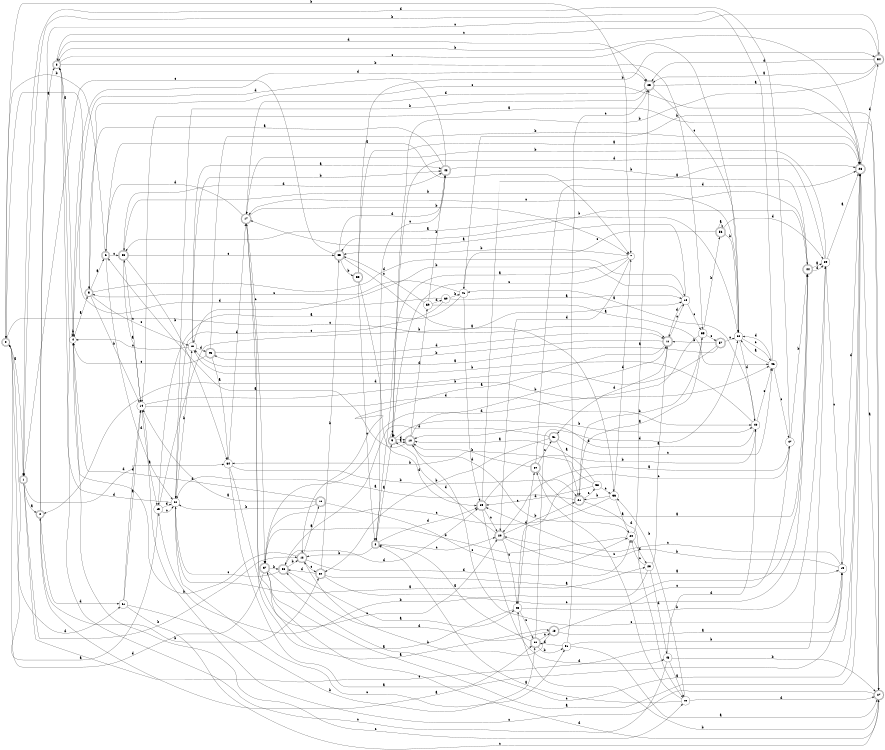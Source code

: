 digraph n50_4 {
__start0 [label="" shape="none"];

rankdir=LR;
size="8,5";

s0 [style="rounded,filled", color="black", fillcolor="white" shape="doublecircle", label="0"];
s1 [style="rounded,filled", color="black", fillcolor="white" shape="doublecircle", label="1"];
s2 [style="rounded,filled", color="black", fillcolor="white" shape="doublecircle", label="2"];
s3 [style="rounded,filled", color="black", fillcolor="white" shape="doublecircle", label="3"];
s4 [style="filled", color="black", fillcolor="white" shape="circle", label="4"];
s5 [style="rounded,filled", color="black", fillcolor="white" shape="doublecircle", label="5"];
s6 [style="rounded,filled", color="black", fillcolor="white" shape="doublecircle", label="6"];
s7 [style="filled", color="black", fillcolor="white" shape="circle", label="7"];
s8 [style="rounded,filled", color="black", fillcolor="white" shape="doublecircle", label="8"];
s9 [style="rounded,filled", color="black", fillcolor="white" shape="doublecircle", label="9"];
s10 [style="rounded,filled", color="black", fillcolor="white" shape="doublecircle", label="10"];
s11 [style="rounded,filled", color="black", fillcolor="white" shape="doublecircle", label="11"];
s12 [style="rounded,filled", color="black", fillcolor="white" shape="doublecircle", label="12"];
s13 [style="rounded,filled", color="black", fillcolor="white" shape="doublecircle", label="13"];
s14 [style="filled", color="black", fillcolor="white" shape="circle", label="14"];
s15 [style="filled", color="black", fillcolor="white" shape="circle", label="15"];
s16 [style="filled", color="black", fillcolor="white" shape="circle", label="16"];
s17 [style="rounded,filled", color="black", fillcolor="white" shape="doublecircle", label="17"];
s18 [style="rounded,filled", color="black", fillcolor="white" shape="doublecircle", label="18"];
s19 [style="filled", color="black", fillcolor="white" shape="circle", label="19"];
s20 [style="rounded,filled", color="black", fillcolor="white" shape="doublecircle", label="20"];
s21 [style="rounded,filled", color="black", fillcolor="white" shape="doublecircle", label="21"];
s22 [style="filled", color="black", fillcolor="white" shape="circle", label="22"];
s23 [style="filled", color="black", fillcolor="white" shape="circle", label="23"];
s24 [style="filled", color="black", fillcolor="white" shape="circle", label="24"];
s25 [style="rounded,filled", color="black", fillcolor="white" shape="doublecircle", label="25"];
s26 [style="rounded,filled", color="black", fillcolor="white" shape="doublecircle", label="26"];
s27 [style="rounded,filled", color="black", fillcolor="white" shape="doublecircle", label="27"];
s28 [style="filled", color="black", fillcolor="white" shape="circle", label="28"];
s29 [style="filled", color="black", fillcolor="white" shape="circle", label="29"];
s30 [style="rounded,filled", color="black", fillcolor="white" shape="doublecircle", label="30"];
s31 [style="filled", color="black", fillcolor="white" shape="circle", label="31"];
s32 [style="filled", color="black", fillcolor="white" shape="circle", label="32"];
s33 [style="rounded,filled", color="black", fillcolor="white" shape="doublecircle", label="33"];
s34 [style="filled", color="black", fillcolor="white" shape="circle", label="34"];
s35 [style="rounded,filled", color="black", fillcolor="white" shape="doublecircle", label="35"];
s36 [style="filled", color="black", fillcolor="white" shape="circle", label="36"];
s37 [style="rounded,filled", color="black", fillcolor="white" shape="doublecircle", label="37"];
s38 [style="rounded,filled", color="black", fillcolor="white" shape="doublecircle", label="38"];
s39 [style="rounded,filled", color="black", fillcolor="white" shape="doublecircle", label="39"];
s40 [style="filled", color="black", fillcolor="white" shape="circle", label="40"];
s41 [style="filled", color="black", fillcolor="white" shape="circle", label="41"];
s42 [style="filled", color="black", fillcolor="white" shape="circle", label="42"];
s43 [style="rounded,filled", color="black", fillcolor="white" shape="doublecircle", label="43"];
s44 [style="rounded,filled", color="black", fillcolor="white" shape="doublecircle", label="44"];
s45 [style="rounded,filled", color="black", fillcolor="white" shape="doublecircle", label="45"];
s46 [style="filled", color="black", fillcolor="white" shape="circle", label="46"];
s47 [style="filled", color="black", fillcolor="white" shape="circle", label="47"];
s48 [style="filled", color="black", fillcolor="white" shape="circle", label="48"];
s49 [style="filled", color="black", fillcolor="white" shape="circle", label="49"];
s50 [style="rounded,filled", color="black", fillcolor="white" shape="doublecircle", label="50"];
s51 [style="rounded,filled", color="black", fillcolor="white" shape="doublecircle", label="51"];
s52 [style="rounded,filled", color="black", fillcolor="white" shape="doublecircle", label="52"];
s53 [style="rounded,filled", color="black", fillcolor="white" shape="doublecircle", label="53"];
s54 [style="rounded,filled", color="black", fillcolor="white" shape="doublecircle", label="54"];
s55 [style="filled", color="black", fillcolor="white" shape="circle", label="55"];
s56 [style="rounded,filled", color="black", fillcolor="white" shape="doublecircle", label="56"];
s57 [style="rounded,filled", color="black", fillcolor="white" shape="doublecircle", label="57"];
s58 [style="filled", color="black", fillcolor="white" shape="circle", label="58"];
s59 [style="filled", color="black", fillcolor="white" shape="circle", label="59"];
s60 [style="filled", color="black", fillcolor="white" shape="circle", label="60"];
s61 [style="filled", color="black", fillcolor="white" shape="circle", label="61"];
s0 -> s1 [label="a"];
s0 -> s7 [label="b"];
s0 -> s11 [label="c"];
s0 -> s61 [label="d"];
s1 -> s2 [label="a"];
s1 -> s12 [label="b"];
s1 -> s29 [label="c"];
s1 -> s34 [label="d"];
s2 -> s3 [label="a"];
s2 -> s52 [label="b"];
s2 -> s54 [label="c"];
s2 -> s61 [label="d"];
s3 -> s4 [label="a"];
s3 -> s55 [label="b"];
s3 -> s32 [label="c"];
s3 -> s25 [label="d"];
s4 -> s5 [label="a"];
s4 -> s4 [label="b"];
s4 -> s49 [label="c"];
s4 -> s25 [label="d"];
s5 -> s6 [label="a"];
s5 -> s14 [label="b"];
s5 -> s42 [label="c"];
s5 -> s16 [label="d"];
s6 -> s7 [label="a"];
s6 -> s0 [label="b"];
s6 -> s33 [label="c"];
s6 -> s22 [label="d"];
s7 -> s8 [label="a"];
s7 -> s35 [label="b"];
s7 -> s9 [label="c"];
s7 -> s20 [label="d"];
s8 -> s9 [label="a"];
s8 -> s12 [label="b"];
s8 -> s20 [label="c"];
s8 -> s39 [label="d"];
s9 -> s10 [label="a"];
s9 -> s40 [label="b"];
s9 -> s9 [label="c"];
s9 -> s10 [label="d"];
s10 -> s6 [label="a"];
s10 -> s11 [label="b"];
s10 -> s19 [label="c"];
s10 -> s59 [label="d"];
s11 -> s12 [label="a"];
s11 -> s45 [label="b"];
s11 -> s16 [label="c"];
s11 -> s51 [label="d"];
s12 -> s13 [label="a"];
s12 -> s4 [label="b"];
s12 -> s52 [label="c"];
s12 -> s24 [label="d"];
s13 -> s14 [label="a"];
s13 -> s22 [label="b"];
s13 -> s24 [label="c"];
s13 -> s4 [label="d"];
s14 -> s15 [label="a"];
s14 -> s46 [label="b"];
s14 -> s33 [label="c"];
s14 -> s40 [label="d"];
s15 -> s0 [label="a"];
s15 -> s16 [label="b"];
s15 -> s22 [label="c"];
s15 -> s22 [label="d"];
s16 -> s17 [label="a"];
s16 -> s42 [label="b"];
s16 -> s55 [label="c"];
s16 -> s11 [label="d"];
s17 -> s18 [label="a"];
s17 -> s7 [label="b"];
s17 -> s37 [label="c"];
s17 -> s6 [label="d"];
s18 -> s19 [label="a"];
s18 -> s12 [label="b"];
s18 -> s47 [label="c"];
s18 -> s38 [label="d"];
s19 -> s2 [label="a"];
s19 -> s20 [label="b"];
s19 -> s39 [label="c"];
s19 -> s26 [label="d"];
s20 -> s19 [label="a"];
s20 -> s21 [label="b"];
s20 -> s28 [label="c"];
s20 -> s9 [label="d"];
s21 -> s22 [label="a"];
s21 -> s55 [label="b"];
s21 -> s58 [label="c"];
s21 -> s49 [label="d"];
s22 -> s23 [label="a"];
s22 -> s42 [label="b"];
s22 -> s31 [label="c"];
s22 -> s3 [label="d"];
s23 -> s11 [label="a"];
s23 -> s15 [label="b"];
s23 -> s24 [label="c"];
s23 -> s48 [label="d"];
s24 -> s25 [label="a"];
s24 -> s37 [label="b"];
s24 -> s10 [label="c"];
s24 -> s23 [label="d"];
s25 -> s26 [label="a"];
s25 -> s22 [label="b"];
s25 -> s32 [label="c"];
s25 -> s17 [label="d"];
s26 -> s27 [label="a"];
s26 -> s3 [label="b"];
s26 -> s5 [label="c"];
s26 -> s54 [label="d"];
s27 -> s14 [label="a"];
s27 -> s28 [label="b"];
s27 -> s14 [label="c"];
s27 -> s37 [label="d"];
s28 -> s17 [label="a"];
s28 -> s29 [label="b"];
s28 -> s30 [label="c"];
s28 -> s50 [label="d"];
s29 -> s26 [label="a"];
s29 -> s17 [label="b"];
s29 -> s19 [label="c"];
s29 -> s9 [label="d"];
s30 -> s8 [label="a"];
s30 -> s31 [label="b"];
s30 -> s18 [label="c"];
s30 -> s32 [label="d"];
s31 -> s27 [label="a"];
s31 -> s26 [label="b"];
s31 -> s25 [label="c"];
s31 -> s30 [label="d"];
s32 -> s33 [label="a"];
s32 -> s33 [label="b"];
s32 -> s46 [label="c"];
s32 -> s40 [label="d"];
s33 -> s14 [label="a"];
s33 -> s34 [label="b"];
s33 -> s35 [label="c"];
s33 -> s43 [label="d"];
s34 -> s30 [label="a"];
s34 -> s21 [label="b"];
s34 -> s20 [label="c"];
s34 -> s17 [label="d"];
s35 -> s36 [label="a"];
s35 -> s53 [label="b"];
s35 -> s1 [label="c"];
s35 -> s43 [label="d"];
s36 -> s24 [label="a"];
s36 -> s21 [label="b"];
s36 -> s37 [label="c"];
s36 -> s7 [label="d"];
s37 -> s26 [label="a"];
s37 -> s38 [label="b"];
s37 -> s26 [label="c"];
s37 -> s0 [label="d"];
s38 -> s28 [label="a"];
s38 -> s12 [label="b"];
s38 -> s22 [label="c"];
s38 -> s39 [label="d"];
s39 -> s26 [label="a"];
s39 -> s40 [label="b"];
s39 -> s20 [label="c"];
s39 -> s48 [label="d"];
s40 -> s41 [label="a"];
s40 -> s42 [label="b"];
s40 -> s46 [label="c"];
s40 -> s10 [label="d"];
s41 -> s15 [label="a"];
s41 -> s27 [label="b"];
s41 -> s5 [label="c"];
s41 -> s39 [label="d"];
s42 -> s43 [label="a"];
s42 -> s43 [label="b"];
s42 -> s4 [label="c"];
s42 -> s45 [label="d"];
s43 -> s5 [label="a"];
s43 -> s44 [label="b"];
s43 -> s8 [label="c"];
s43 -> s4 [label="d"];
s44 -> s29 [label="a"];
s44 -> s35 [label="b"];
s44 -> s17 [label="c"];
s44 -> s29 [label="d"];
s45 -> s34 [label="a"];
s45 -> s26 [label="b"];
s45 -> s4 [label="c"];
s45 -> s11 [label="d"];
s46 -> s32 [label="a"];
s46 -> s1 [label="b"];
s46 -> s47 [label="c"];
s46 -> s32 [label="d"];
s47 -> s20 [label="a"];
s47 -> s44 [label="b"];
s47 -> s28 [label="c"];
s47 -> s1 [label="d"];
s48 -> s49 [label="a"];
s48 -> s27 [label="b"];
s48 -> s3 [label="c"];
s48 -> s40 [label="d"];
s49 -> s8 [label="a"];
s49 -> s36 [label="b"];
s49 -> s50 [label="c"];
s49 -> s27 [label="d"];
s50 -> s44 [label="a"];
s50 -> s10 [label="b"];
s50 -> s51 [label="c"];
s50 -> s26 [label="d"];
s51 -> s21 [label="a"];
s51 -> s52 [label="b"];
s51 -> s46 [label="c"];
s51 -> s38 [label="d"];
s52 -> s44 [label="a"];
s52 -> s35 [label="b"];
s52 -> s44 [label="c"];
s52 -> s38 [label="d"];
s53 -> s26 [label="a"];
s53 -> s54 [label="b"];
s53 -> s8 [label="c"];
s53 -> s39 [label="d"];
s54 -> s25 [label="a"];
s54 -> s9 [label="b"];
s54 -> s3 [label="c"];
s54 -> s25 [label="d"];
s55 -> s21 [label="a"];
s55 -> s56 [label="b"];
s55 -> s57 [label="c"];
s55 -> s37 [label="d"];
s56 -> s56 [label="a"];
s56 -> s32 [label="b"];
s56 -> s41 [label="c"];
s56 -> s29 [label="d"];
s57 -> s42 [label="a"];
s57 -> s11 [label="b"];
s57 -> s32 [label="c"];
s57 -> s2 [label="d"];
s58 -> s10 [label="a"];
s58 -> s34 [label="b"];
s58 -> s36 [label="c"];
s58 -> s39 [label="d"];
s59 -> s46 [label="a"];
s59 -> s43 [label="b"];
s59 -> s35 [label="c"];
s59 -> s60 [label="d"];
s60 -> s16 [label="a"];
s60 -> s41 [label="b"];
s60 -> s22 [label="c"];
s60 -> s0 [label="d"];
s61 -> s14 [label="a"];
s61 -> s30 [label="b"];
s61 -> s27 [label="c"];
s61 -> s14 [label="d"];

}